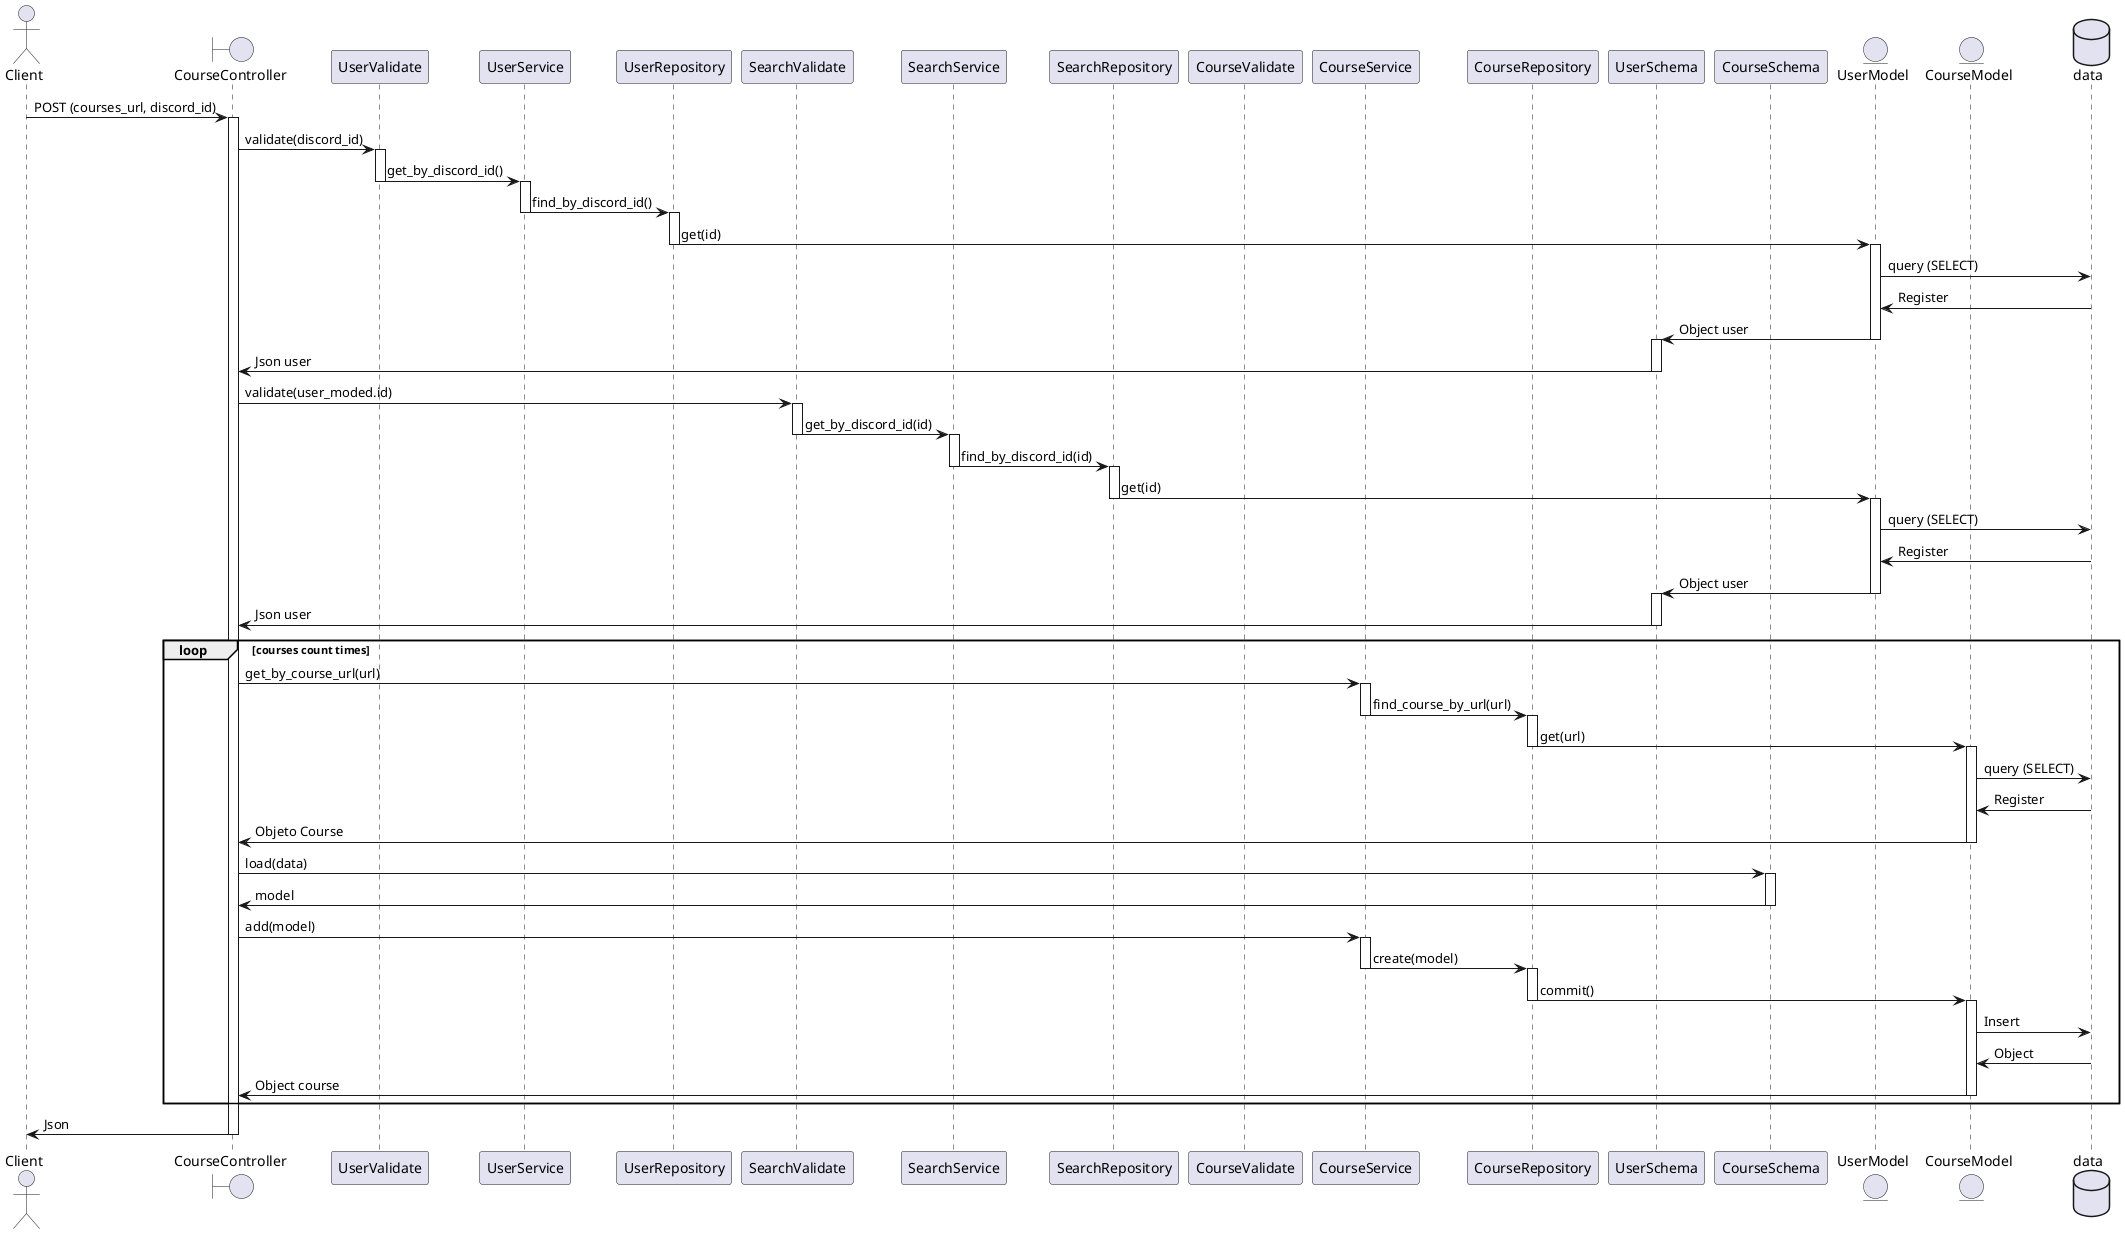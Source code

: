 @startuml

' Almacenar Busquedas mediante bot.

actor Client
boundary CourseController

participant UserValidate
participant UserService
participant UserRepository
participant SearchValidate
participant SearchService
participant SearchRepository
participant CourseValidate
participant CourseService
participant CourseRepository
participant UserSchema
participant CourseSchema
entity UserModel
entity CourseModel
database data

' Obtener id del cliente
Client -> CourseController: POST (courses_url, discord_id)
activate CourseController
CourseController -> UserValidate: validate(discord_id)
activate UserValidate
UserValidate -> UserService: get_by_discord_id()
deactivate UserValidate
activate UserService
UserService -> UserRepository: find_by_discord_id()
deactivate UserService
activate UserRepository
UserRepository -> UserModel: get(id)
deactivate UserRepository
activate UserModel
UserModel -> data: query (SELECT)
UserModel <- data: Register
UserModel -> UserSchema: Object user
deactivate UserModel
activate UserSchema
UserSchema -> CourseController: Json user
deactivate UserSchema

' Obtener id de la busqueda mediante id de cliente.
CourseController -> SearchValidate: validate(user_moded.id)
activate SearchValidate
SearchValidate -> SearchService: get_by_discord_id(id)
deactivate SearchValidate
activate SearchService
SearchService -> SearchRepository: find_by_discord_id(id)
deactivate SearchService
activate SearchRepository
SearchRepository -> UserModel: get(id)
deactivate SearchRepository
activate UserModel
UserModel -> data: query (SELECT)
UserModel <- data: Register
UserModel -> UserSchema: Object user
deactivate UserModel
activate UserSchema
UserSchema -> CourseController: Json user
deactivate UserSchema

' Sumar al count en caso de encontrar usuario.
loop courses count times
    CourseController -> CourseService: get_by_course_url(url)
    activate CourseService
    CourseService -> CourseRepository: find_course_by_url(url)
    deactivate CourseService
    activate CourseRepository
    CourseRepository -> CourseModel: get(url)
    deactivate CourseRepository
    activate CourseModel
    CourseModel -> data: query (SELECT)
    CourseModel <- data: Register
    CourseModel -> CourseController: Objeto Course
    deactivate CourseModel
    CourseController -> CourseSchema: load(data)
    activate CourseSchema
    CourseSchema -> CourseController: model
    deactivate CourseSchema
    CourseController -> CourseService: add(model)
    activate CourseService
    CourseService -> CourseRepository: create(model)
    deactivate CourseService
    activate CourseRepository
    CourseRepository -> CourseModel: commit()
    deactivate CourseRepository
    activate CourseModel
    CourseModel -> data: Insert
    CourseModel <- data: Object
    CourseModel -> CourseController: Object course
    deactivate CourseModel
end
CourseController -> Client : Json
deactivate CourseController

@enduml